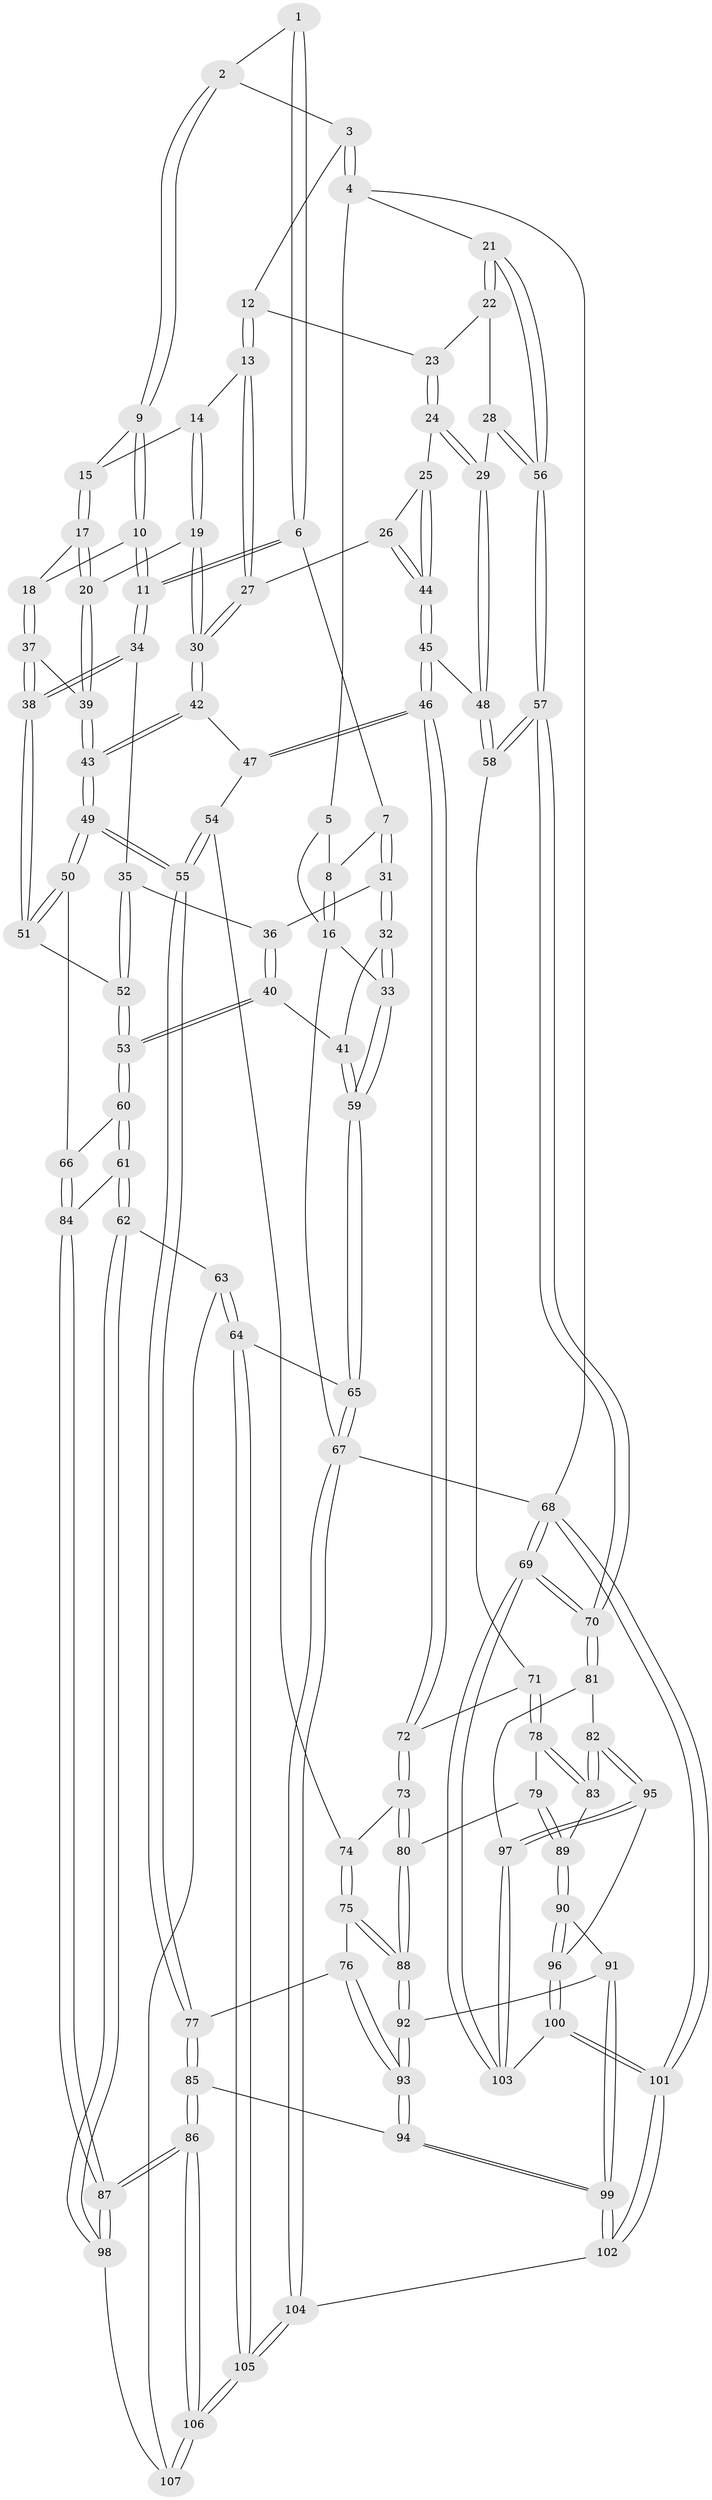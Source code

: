 // coarse degree distribution, {3: 0.06756756756756757, 4: 0.3783783783783784, 5: 0.44594594594594594, 2: 0.013513513513513514, 6: 0.0945945945945946}
// Generated by graph-tools (version 1.1) at 2025/24/03/03/25 07:24:37]
// undirected, 107 vertices, 264 edges
graph export_dot {
graph [start="1"]
  node [color=gray90,style=filled];
  1 [pos="+0.319853731004211+0"];
  2 [pos="+0.4841000516128272+0"];
  3 [pos="+0.8020230805373707+0"];
  4 [pos="+1+0"];
  5 [pos="+0.31673880253507836+0"];
  6 [pos="+0.23076109710727494+0.19816235201033228"];
  7 [pos="+0.1726004147430654+0.22364743654048355"];
  8 [pos="+0+0.14752221630767945"];
  9 [pos="+0.49101821513553995+0.17576772237255806"];
  10 [pos="+0.3995886537559448+0.2823354545091887"];
  11 [pos="+0.286483599456127+0.26410029139879676"];
  12 [pos="+0.7771664048567448+0.11120663658132306"];
  13 [pos="+0.6739425039921164+0.2469863870920413"];
  14 [pos="+0.5577488971459674+0.23583911672177682"];
  15 [pos="+0.5157833552215243+0.2053158775602692"];
  16 [pos="+0+0.14187851735146487"];
  17 [pos="+0.4980404901895601+0.3340099559563323"];
  18 [pos="+0.4141473927476463+0.302966284560065"];
  19 [pos="+0.5456966431124262+0.35459149648899974"];
  20 [pos="+0.5268207801464894+0.35719779175457256"];
  21 [pos="+1+0.3039661579539705"];
  22 [pos="+0.9127102145903284+0.2743826687981345"];
  23 [pos="+0.8212248745453591+0.211151780479042"];
  24 [pos="+0.8122185365564525+0.3699882886371311"];
  25 [pos="+0.7889114878434649+0.37063841639351947"];
  26 [pos="+0.6613076372670007+0.35303670145976795"];
  27 [pos="+0.6590604472482622+0.3520226502838564"];
  28 [pos="+0.892058242755797+0.43760095395977505"];
  29 [pos="+0.8747121825091442+0.4389272974728369"];
  30 [pos="+0.6248983944842825+0.37506666760235513"];
  31 [pos="+0.10825945646610727+0.3174569712932997"];
  32 [pos="+0+0.3510420715894347"];
  33 [pos="+0+0.3471548318611737"];
  34 [pos="+0.2855397301396713+0.28821815760665703"];
  35 [pos="+0.22001415913158157+0.4142114435983743"];
  36 [pos="+0.1165556669676274+0.33445547630848416"];
  37 [pos="+0.4072550228276666+0.3827333778551275"];
  38 [pos="+0.355475974131179+0.4661388303562579"];
  39 [pos="+0.49784079201246234+0.40161337483185944"];
  40 [pos="+0.1253162058307005+0.4965278670586219"];
  41 [pos="+0.11463301901609915+0.4970100703932326"];
  42 [pos="+0.6209107497880255+0.4084093932301849"];
  43 [pos="+0.4778269573874841+0.5096637112325646"];
  44 [pos="+0.7249774900166629+0.4505027966474829"];
  45 [pos="+0.7489517604846183+0.5458024705161133"];
  46 [pos="+0.7426419707333876+0.5554573094312112"];
  47 [pos="+0.6288707051894581+0.4451530557493148"];
  48 [pos="+0.8678895894615357+0.4467004191883553"];
  49 [pos="+0.45641015447368416+0.555558099541728"];
  50 [pos="+0.4198586509913452+0.5503105281217904"];
  51 [pos="+0.35402912038085865+0.482062088242429"];
  52 [pos="+0.22774089174387357+0.483815104667588"];
  53 [pos="+0.18141520991129761+0.5191813741154887"];
  54 [pos="+0.5604613327167772+0.5675545850181438"];
  55 [pos="+0.4746873174929245+0.5699435307812264"];
  56 [pos="+1+0.48437192948373636"];
  57 [pos="+1+0.53615161908816"];
  58 [pos="+0.885753114146125+0.6142092410277852"];
  59 [pos="+0+0.6251989538811099"];
  60 [pos="+0.18563118709662862+0.5809700531213108"];
  61 [pos="+0.18109543236165634+0.620436158203269"];
  62 [pos="+0.07248340526366166+0.7082062130933887"];
  63 [pos="+0+0.7495463857892332"];
  64 [pos="+0+0.7518008506766364"];
  65 [pos="+0+0.7457778134027924"];
  66 [pos="+0.3785238098557859+0.5925432560139363"];
  67 [pos="+0+1"];
  68 [pos="+1+1"];
  69 [pos="+1+0.9340047287093189"];
  70 [pos="+1+0.6217485007512308"];
  71 [pos="+0.8719583831794804+0.622852944019129"];
  72 [pos="+0.741403978860614+0.5606333419257179"];
  73 [pos="+0.7168326675040285+0.5910769253183447"];
  74 [pos="+0.6070728719561649+0.5837225846344051"];
  75 [pos="+0.5985235558019+0.7028806762621714"];
  76 [pos="+0.5789731934413509+0.714185417046005"];
  77 [pos="+0.48401536936636796+0.6272935013014235"];
  78 [pos="+0.8717708732347342+0.6275322942059097"];
  79 [pos="+0.8509429234192702+0.6767646221057125"];
  80 [pos="+0.7180652661554316+0.6154758283236427"];
  81 [pos="+1+0.7019802993467112"];
  82 [pos="+0.9564718489468262+0.7160472018791508"];
  83 [pos="+0.9356975056381711+0.7082901010438157"];
  84 [pos="+0.3017045038109048+0.7046684391542021"];
  85 [pos="+0.4303108014473773+0.8470109459573947"];
  86 [pos="+0.3500773953060455+0.8971102751454832"];
  87 [pos="+0.32186891823873454+0.8525096410144642"];
  88 [pos="+0.7173753192309402+0.6992622419128742"];
  89 [pos="+0.8413739735338363+0.7152904137077397"];
  90 [pos="+0.7893542570706291+0.7743977259023411"];
  91 [pos="+0.7481582460196072+0.7645913504080003"];
  92 [pos="+0.7395773782123345+0.7553101227208906"];
  93 [pos="+0.5618925929256343+0.7978716998868254"];
  94 [pos="+0.5334401042458442+0.8312008708629125"];
  95 [pos="+0.8907668021948789+0.8008349594152306"];
  96 [pos="+0.8108047842219186+0.7942647268184997"];
  97 [pos="+0.93950022014531+0.8409080110939628"];
  98 [pos="+0.30717925459990253+0.8462249590500478"];
  99 [pos="+0.6644525478118704+0.9245079050883832"];
  100 [pos="+0.8452033105546084+1"];
  101 [pos="+0.8177088870079519+1"];
  102 [pos="+0.747603735547906+1"];
  103 [pos="+0.9442876244266502+0.8487425450413476"];
  104 [pos="+0.3143868623435052+1"];
  105 [pos="+0.30953069866971206+1"];
  106 [pos="+0.31245170872794853+1"];
  107 [pos="+0.10281572559207787+0.8331993616030938"];
  1 -- 2;
  1 -- 6;
  1 -- 6;
  2 -- 3;
  2 -- 9;
  2 -- 9;
  3 -- 4;
  3 -- 4;
  3 -- 12;
  4 -- 5;
  4 -- 21;
  4 -- 68;
  5 -- 8;
  5 -- 16;
  6 -- 7;
  6 -- 11;
  6 -- 11;
  7 -- 8;
  7 -- 31;
  7 -- 31;
  8 -- 16;
  8 -- 16;
  9 -- 10;
  9 -- 10;
  9 -- 15;
  10 -- 11;
  10 -- 11;
  10 -- 18;
  11 -- 34;
  11 -- 34;
  12 -- 13;
  12 -- 13;
  12 -- 23;
  13 -- 14;
  13 -- 27;
  13 -- 27;
  14 -- 15;
  14 -- 19;
  14 -- 19;
  15 -- 17;
  15 -- 17;
  16 -- 33;
  16 -- 67;
  17 -- 18;
  17 -- 20;
  17 -- 20;
  18 -- 37;
  18 -- 37;
  19 -- 20;
  19 -- 30;
  19 -- 30;
  20 -- 39;
  20 -- 39;
  21 -- 22;
  21 -- 22;
  21 -- 56;
  21 -- 56;
  22 -- 23;
  22 -- 28;
  23 -- 24;
  23 -- 24;
  24 -- 25;
  24 -- 29;
  24 -- 29;
  25 -- 26;
  25 -- 44;
  25 -- 44;
  26 -- 27;
  26 -- 44;
  26 -- 44;
  27 -- 30;
  27 -- 30;
  28 -- 29;
  28 -- 56;
  28 -- 56;
  29 -- 48;
  29 -- 48;
  30 -- 42;
  30 -- 42;
  31 -- 32;
  31 -- 32;
  31 -- 36;
  32 -- 33;
  32 -- 33;
  32 -- 41;
  33 -- 59;
  33 -- 59;
  34 -- 35;
  34 -- 38;
  34 -- 38;
  35 -- 36;
  35 -- 52;
  35 -- 52;
  36 -- 40;
  36 -- 40;
  37 -- 38;
  37 -- 38;
  37 -- 39;
  38 -- 51;
  38 -- 51;
  39 -- 43;
  39 -- 43;
  40 -- 41;
  40 -- 53;
  40 -- 53;
  41 -- 59;
  41 -- 59;
  42 -- 43;
  42 -- 43;
  42 -- 47;
  43 -- 49;
  43 -- 49;
  44 -- 45;
  44 -- 45;
  45 -- 46;
  45 -- 46;
  45 -- 48;
  46 -- 47;
  46 -- 47;
  46 -- 72;
  46 -- 72;
  47 -- 54;
  48 -- 58;
  48 -- 58;
  49 -- 50;
  49 -- 50;
  49 -- 55;
  49 -- 55;
  50 -- 51;
  50 -- 51;
  50 -- 66;
  51 -- 52;
  52 -- 53;
  52 -- 53;
  53 -- 60;
  53 -- 60;
  54 -- 55;
  54 -- 55;
  54 -- 74;
  55 -- 77;
  55 -- 77;
  56 -- 57;
  56 -- 57;
  57 -- 58;
  57 -- 58;
  57 -- 70;
  57 -- 70;
  58 -- 71;
  59 -- 65;
  59 -- 65;
  60 -- 61;
  60 -- 61;
  60 -- 66;
  61 -- 62;
  61 -- 62;
  61 -- 84;
  62 -- 63;
  62 -- 98;
  62 -- 98;
  63 -- 64;
  63 -- 64;
  63 -- 107;
  64 -- 65;
  64 -- 105;
  64 -- 105;
  65 -- 67;
  65 -- 67;
  66 -- 84;
  66 -- 84;
  67 -- 104;
  67 -- 104;
  67 -- 68;
  68 -- 69;
  68 -- 69;
  68 -- 101;
  68 -- 101;
  69 -- 70;
  69 -- 70;
  69 -- 103;
  69 -- 103;
  70 -- 81;
  70 -- 81;
  71 -- 72;
  71 -- 78;
  71 -- 78;
  72 -- 73;
  72 -- 73;
  73 -- 74;
  73 -- 80;
  73 -- 80;
  74 -- 75;
  74 -- 75;
  75 -- 76;
  75 -- 88;
  75 -- 88;
  76 -- 77;
  76 -- 93;
  76 -- 93;
  77 -- 85;
  77 -- 85;
  78 -- 79;
  78 -- 83;
  78 -- 83;
  79 -- 80;
  79 -- 89;
  79 -- 89;
  80 -- 88;
  80 -- 88;
  81 -- 82;
  81 -- 97;
  82 -- 83;
  82 -- 83;
  82 -- 95;
  82 -- 95;
  83 -- 89;
  84 -- 87;
  84 -- 87;
  85 -- 86;
  85 -- 86;
  85 -- 94;
  86 -- 87;
  86 -- 87;
  86 -- 106;
  86 -- 106;
  87 -- 98;
  87 -- 98;
  88 -- 92;
  88 -- 92;
  89 -- 90;
  89 -- 90;
  90 -- 91;
  90 -- 96;
  90 -- 96;
  91 -- 92;
  91 -- 99;
  91 -- 99;
  92 -- 93;
  92 -- 93;
  93 -- 94;
  93 -- 94;
  94 -- 99;
  94 -- 99;
  95 -- 96;
  95 -- 97;
  95 -- 97;
  96 -- 100;
  96 -- 100;
  97 -- 103;
  97 -- 103;
  98 -- 107;
  99 -- 102;
  99 -- 102;
  100 -- 101;
  100 -- 101;
  100 -- 103;
  101 -- 102;
  101 -- 102;
  102 -- 104;
  104 -- 105;
  104 -- 105;
  105 -- 106;
  105 -- 106;
  106 -- 107;
  106 -- 107;
}
